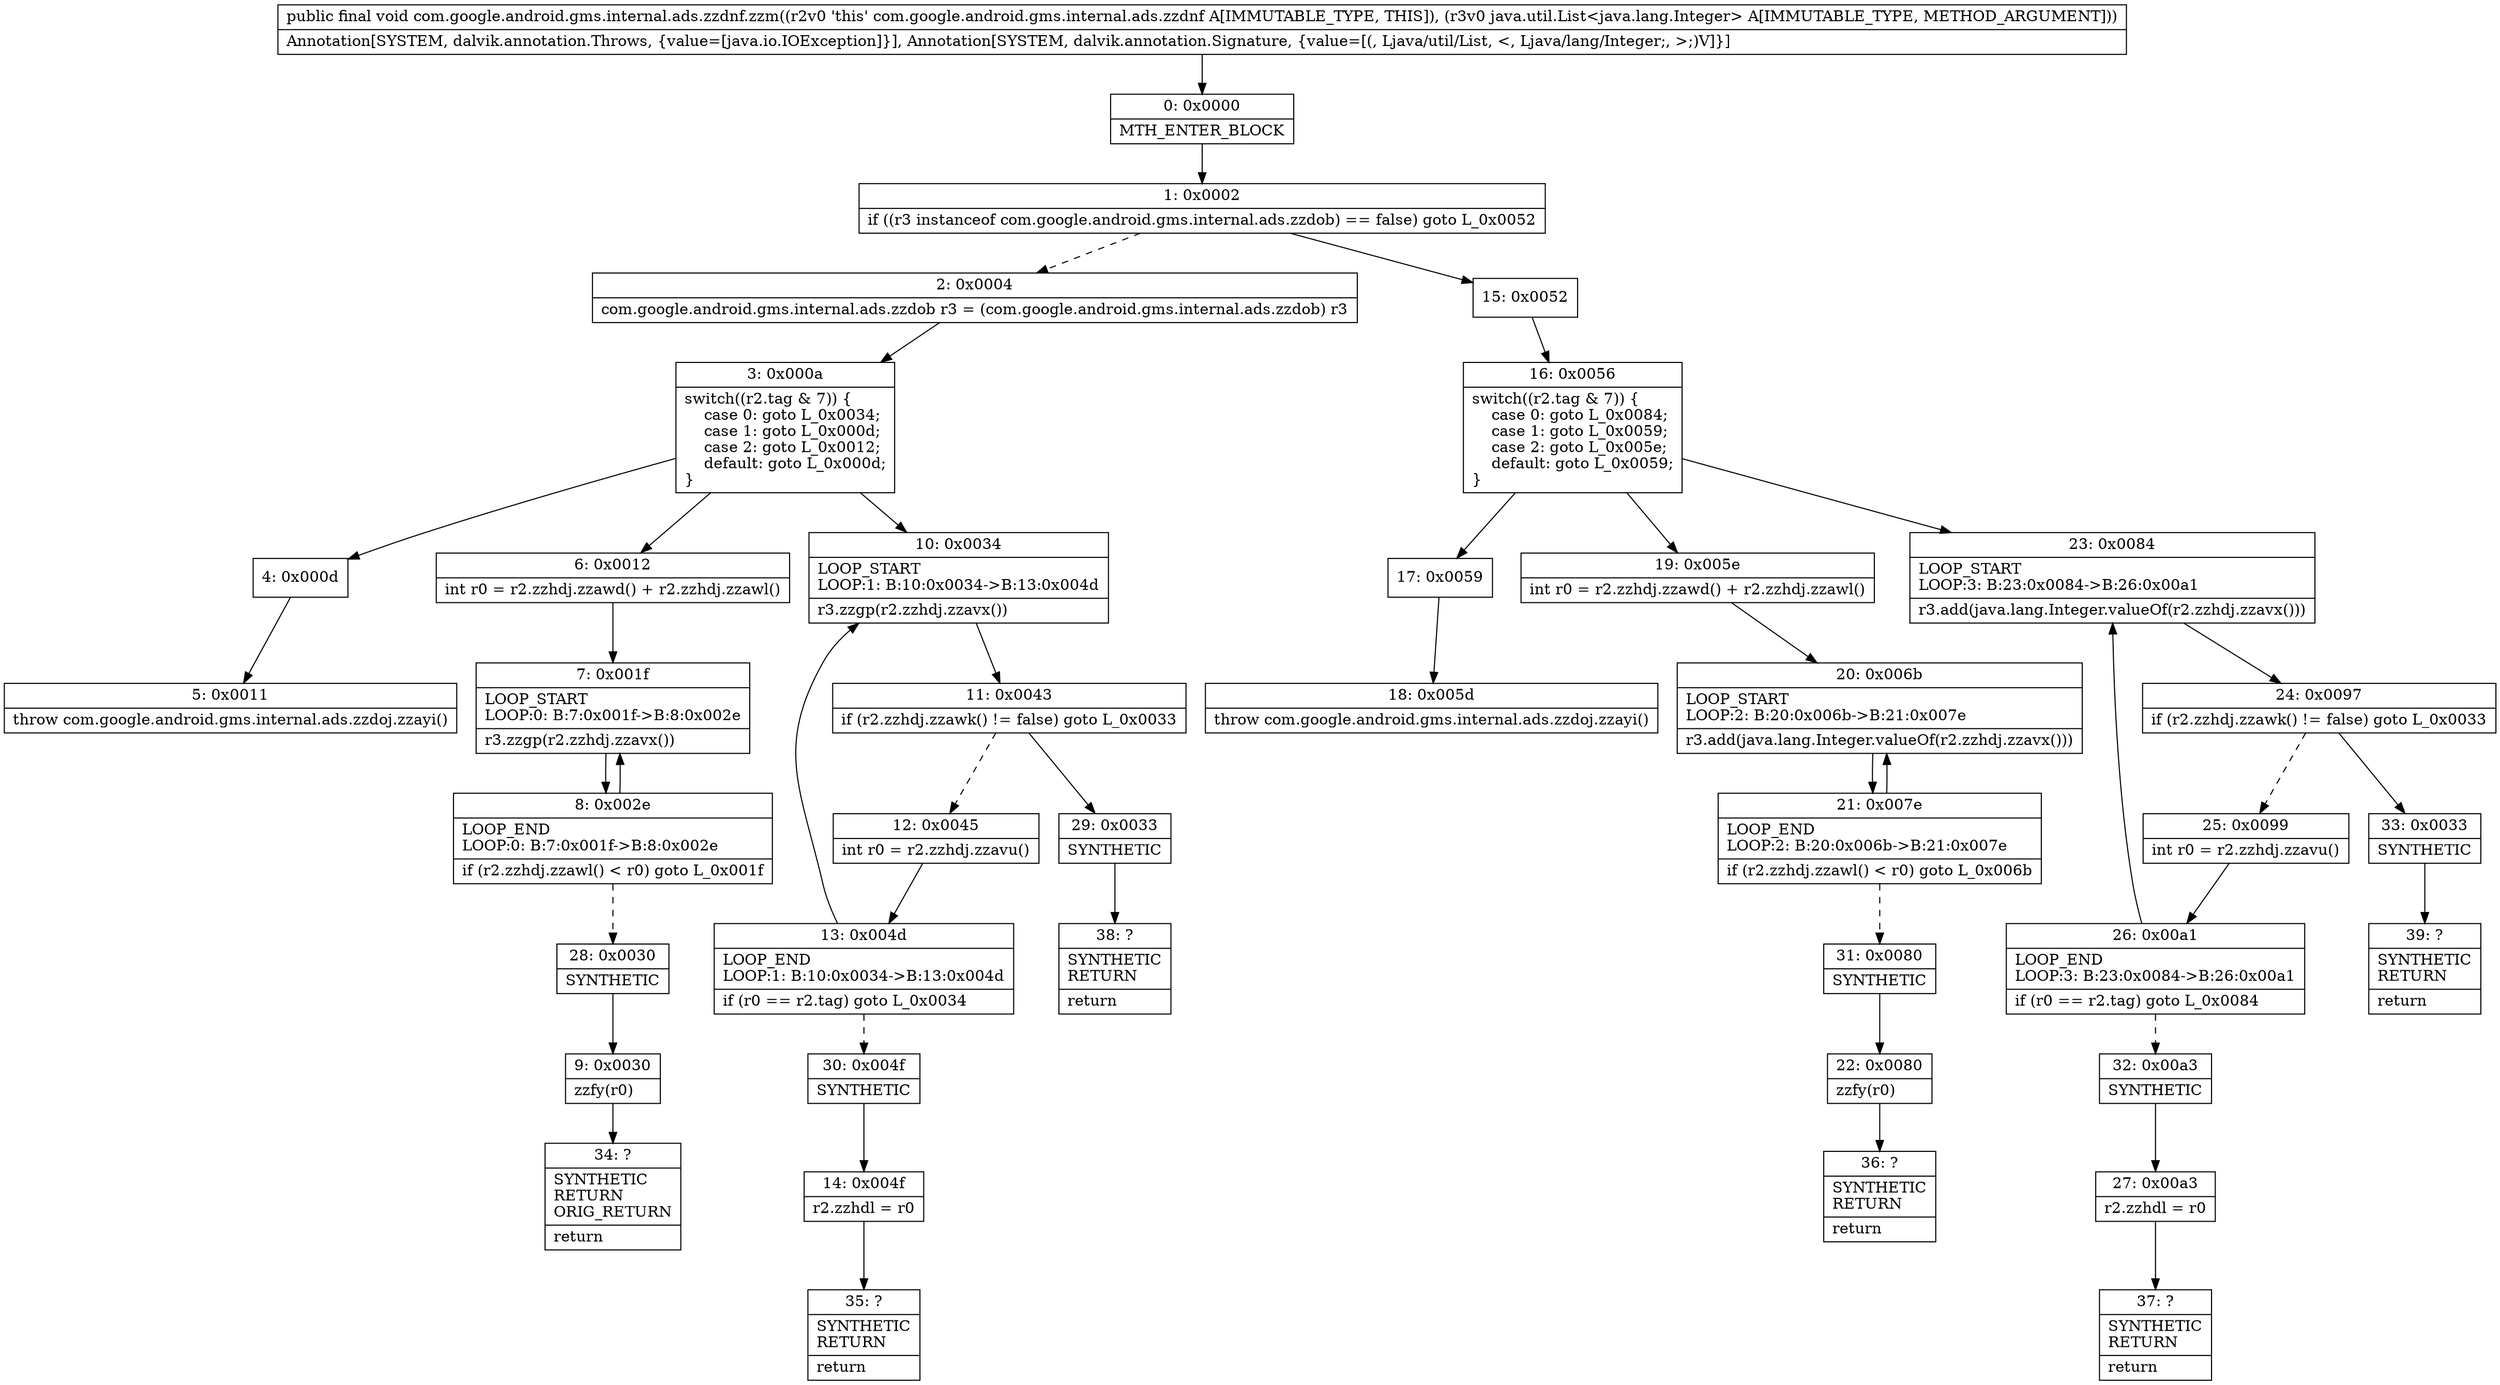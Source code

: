 digraph "CFG forcom.google.android.gms.internal.ads.zzdnf.zzm(Ljava\/util\/List;)V" {
Node_0 [shape=record,label="{0\:\ 0x0000|MTH_ENTER_BLOCK\l}"];
Node_1 [shape=record,label="{1\:\ 0x0002|if ((r3 instanceof com.google.android.gms.internal.ads.zzdob) == false) goto L_0x0052\l}"];
Node_2 [shape=record,label="{2\:\ 0x0004|com.google.android.gms.internal.ads.zzdob r3 = (com.google.android.gms.internal.ads.zzdob) r3\l}"];
Node_3 [shape=record,label="{3\:\ 0x000a|switch((r2.tag & 7)) \{\l    case 0: goto L_0x0034;\l    case 1: goto L_0x000d;\l    case 2: goto L_0x0012;\l    default: goto L_0x000d;\l\}\l}"];
Node_4 [shape=record,label="{4\:\ 0x000d}"];
Node_5 [shape=record,label="{5\:\ 0x0011|throw com.google.android.gms.internal.ads.zzdoj.zzayi()\l}"];
Node_6 [shape=record,label="{6\:\ 0x0012|int r0 = r2.zzhdj.zzawd() + r2.zzhdj.zzawl()\l}"];
Node_7 [shape=record,label="{7\:\ 0x001f|LOOP_START\lLOOP:0: B:7:0x001f\-\>B:8:0x002e\l|r3.zzgp(r2.zzhdj.zzavx())\l}"];
Node_8 [shape=record,label="{8\:\ 0x002e|LOOP_END\lLOOP:0: B:7:0x001f\-\>B:8:0x002e\l|if (r2.zzhdj.zzawl() \< r0) goto L_0x001f\l}"];
Node_9 [shape=record,label="{9\:\ 0x0030|zzfy(r0)\l}"];
Node_10 [shape=record,label="{10\:\ 0x0034|LOOP_START\lLOOP:1: B:10:0x0034\-\>B:13:0x004d\l|r3.zzgp(r2.zzhdj.zzavx())\l}"];
Node_11 [shape=record,label="{11\:\ 0x0043|if (r2.zzhdj.zzawk() != false) goto L_0x0033\l}"];
Node_12 [shape=record,label="{12\:\ 0x0045|int r0 = r2.zzhdj.zzavu()\l}"];
Node_13 [shape=record,label="{13\:\ 0x004d|LOOP_END\lLOOP:1: B:10:0x0034\-\>B:13:0x004d\l|if (r0 == r2.tag) goto L_0x0034\l}"];
Node_14 [shape=record,label="{14\:\ 0x004f|r2.zzhdl = r0\l}"];
Node_15 [shape=record,label="{15\:\ 0x0052}"];
Node_16 [shape=record,label="{16\:\ 0x0056|switch((r2.tag & 7)) \{\l    case 0: goto L_0x0084;\l    case 1: goto L_0x0059;\l    case 2: goto L_0x005e;\l    default: goto L_0x0059;\l\}\l}"];
Node_17 [shape=record,label="{17\:\ 0x0059}"];
Node_18 [shape=record,label="{18\:\ 0x005d|throw com.google.android.gms.internal.ads.zzdoj.zzayi()\l}"];
Node_19 [shape=record,label="{19\:\ 0x005e|int r0 = r2.zzhdj.zzawd() + r2.zzhdj.zzawl()\l}"];
Node_20 [shape=record,label="{20\:\ 0x006b|LOOP_START\lLOOP:2: B:20:0x006b\-\>B:21:0x007e\l|r3.add(java.lang.Integer.valueOf(r2.zzhdj.zzavx()))\l}"];
Node_21 [shape=record,label="{21\:\ 0x007e|LOOP_END\lLOOP:2: B:20:0x006b\-\>B:21:0x007e\l|if (r2.zzhdj.zzawl() \< r0) goto L_0x006b\l}"];
Node_22 [shape=record,label="{22\:\ 0x0080|zzfy(r0)\l}"];
Node_23 [shape=record,label="{23\:\ 0x0084|LOOP_START\lLOOP:3: B:23:0x0084\-\>B:26:0x00a1\l|r3.add(java.lang.Integer.valueOf(r2.zzhdj.zzavx()))\l}"];
Node_24 [shape=record,label="{24\:\ 0x0097|if (r2.zzhdj.zzawk() != false) goto L_0x0033\l}"];
Node_25 [shape=record,label="{25\:\ 0x0099|int r0 = r2.zzhdj.zzavu()\l}"];
Node_26 [shape=record,label="{26\:\ 0x00a1|LOOP_END\lLOOP:3: B:23:0x0084\-\>B:26:0x00a1\l|if (r0 == r2.tag) goto L_0x0084\l}"];
Node_27 [shape=record,label="{27\:\ 0x00a3|r2.zzhdl = r0\l}"];
Node_28 [shape=record,label="{28\:\ 0x0030|SYNTHETIC\l}"];
Node_29 [shape=record,label="{29\:\ 0x0033|SYNTHETIC\l}"];
Node_30 [shape=record,label="{30\:\ 0x004f|SYNTHETIC\l}"];
Node_31 [shape=record,label="{31\:\ 0x0080|SYNTHETIC\l}"];
Node_32 [shape=record,label="{32\:\ 0x00a3|SYNTHETIC\l}"];
Node_33 [shape=record,label="{33\:\ 0x0033|SYNTHETIC\l}"];
Node_34 [shape=record,label="{34\:\ ?|SYNTHETIC\lRETURN\lORIG_RETURN\l|return\l}"];
Node_35 [shape=record,label="{35\:\ ?|SYNTHETIC\lRETURN\l|return\l}"];
Node_36 [shape=record,label="{36\:\ ?|SYNTHETIC\lRETURN\l|return\l}"];
Node_37 [shape=record,label="{37\:\ ?|SYNTHETIC\lRETURN\l|return\l}"];
Node_38 [shape=record,label="{38\:\ ?|SYNTHETIC\lRETURN\l|return\l}"];
Node_39 [shape=record,label="{39\:\ ?|SYNTHETIC\lRETURN\l|return\l}"];
MethodNode[shape=record,label="{public final void com.google.android.gms.internal.ads.zzdnf.zzm((r2v0 'this' com.google.android.gms.internal.ads.zzdnf A[IMMUTABLE_TYPE, THIS]), (r3v0 java.util.List\<java.lang.Integer\> A[IMMUTABLE_TYPE, METHOD_ARGUMENT]))  | Annotation[SYSTEM, dalvik.annotation.Throws, \{value=[java.io.IOException]\}], Annotation[SYSTEM, dalvik.annotation.Signature, \{value=[(, Ljava\/util\/List, \<, Ljava\/lang\/Integer;, \>;)V]\}]\l}"];
MethodNode -> Node_0;
Node_0 -> Node_1;
Node_1 -> Node_2[style=dashed];
Node_1 -> Node_15;
Node_2 -> Node_3;
Node_3 -> Node_4;
Node_3 -> Node_6;
Node_3 -> Node_10;
Node_4 -> Node_5;
Node_6 -> Node_7;
Node_7 -> Node_8;
Node_8 -> Node_7;
Node_8 -> Node_28[style=dashed];
Node_9 -> Node_34;
Node_10 -> Node_11;
Node_11 -> Node_12[style=dashed];
Node_11 -> Node_29;
Node_12 -> Node_13;
Node_13 -> Node_10;
Node_13 -> Node_30[style=dashed];
Node_14 -> Node_35;
Node_15 -> Node_16;
Node_16 -> Node_17;
Node_16 -> Node_19;
Node_16 -> Node_23;
Node_17 -> Node_18;
Node_19 -> Node_20;
Node_20 -> Node_21;
Node_21 -> Node_20;
Node_21 -> Node_31[style=dashed];
Node_22 -> Node_36;
Node_23 -> Node_24;
Node_24 -> Node_25[style=dashed];
Node_24 -> Node_33;
Node_25 -> Node_26;
Node_26 -> Node_23;
Node_26 -> Node_32[style=dashed];
Node_27 -> Node_37;
Node_28 -> Node_9;
Node_29 -> Node_38;
Node_30 -> Node_14;
Node_31 -> Node_22;
Node_32 -> Node_27;
Node_33 -> Node_39;
}


